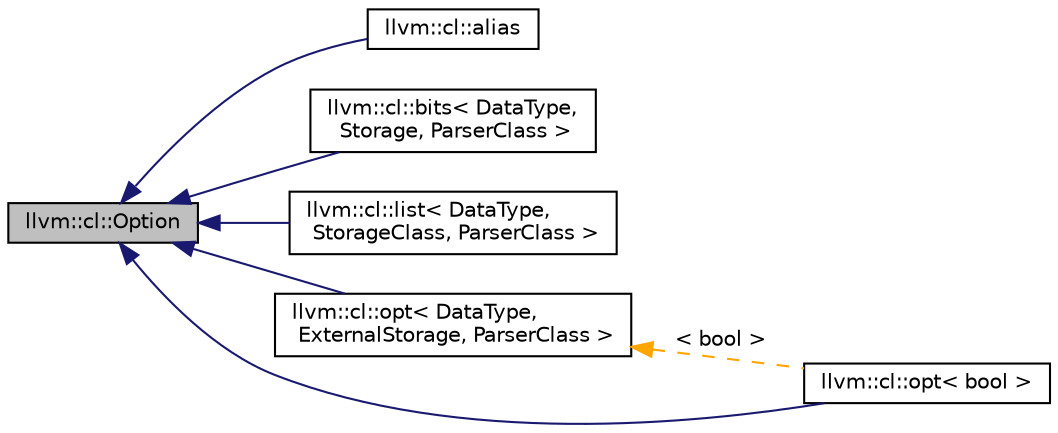 digraph "llvm::cl::Option"
{
 // LATEX_PDF_SIZE
  bgcolor="transparent";
  edge [fontname="Helvetica",fontsize="10",labelfontname="Helvetica",labelfontsize="10"];
  node [fontname="Helvetica",fontsize="10",shape=record];
  rankdir="LR";
  Node1 [label="llvm::cl::Option",height=0.2,width=0.4,color="black", fillcolor="grey75", style="filled", fontcolor="black",tooltip=" "];
  Node1 -> Node2 [dir="back",color="midnightblue",fontsize="10",style="solid",fontname="Helvetica"];
  Node2 [label="llvm::cl::alias",height=0.2,width=0.4,color="black",URL="$classllvm_1_1cl_1_1alias.html",tooltip=" "];
  Node1 -> Node3 [dir="back",color="midnightblue",fontsize="10",style="solid",fontname="Helvetica"];
  Node3 [label="llvm::cl::bits\< DataType,\l Storage, ParserClass \>",height=0.2,width=0.4,color="black",URL="$classllvm_1_1cl_1_1bits.html",tooltip=" "];
  Node1 -> Node4 [dir="back",color="midnightblue",fontsize="10",style="solid",fontname="Helvetica"];
  Node4 [label="llvm::cl::list\< DataType,\l StorageClass, ParserClass \>",height=0.2,width=0.4,color="black",URL="$classllvm_1_1cl_1_1list.html",tooltip=" "];
  Node1 -> Node5 [dir="back",color="midnightblue",fontsize="10",style="solid",fontname="Helvetica"];
  Node5 [label="llvm::cl::opt\< DataType,\l ExternalStorage, ParserClass \>",height=0.2,width=0.4,color="black",URL="$classllvm_1_1cl_1_1opt.html",tooltip=" "];
  Node5 -> Node6 [dir="back",color="orange",fontsize="10",style="dashed",label=" \< bool \>" ,fontname="Helvetica"];
  Node6 [label="llvm::cl::opt\< bool \>",height=0.2,width=0.4,color="black",URL="$classllvm_1_1cl_1_1opt.html",tooltip=" "];
  Node1 -> Node6 [dir="back",color="midnightblue",fontsize="10",style="solid",fontname="Helvetica"];
}
